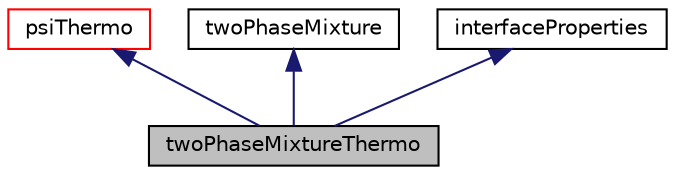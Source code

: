 digraph "twoPhaseMixtureThermo"
{
  bgcolor="transparent";
  edge [fontname="Helvetica",fontsize="10",labelfontname="Helvetica",labelfontsize="10"];
  node [fontname="Helvetica",fontsize="10",shape=record];
  Node1 [label="twoPhaseMixtureThermo",height=0.2,width=0.4,color="black", fillcolor="grey75", style="filled" fontcolor="black"];
  Node2 -> Node1 [dir="back",color="midnightblue",fontsize="10",style="solid",fontname="Helvetica"];
  Node2 [label="psiThermo",height=0.2,width=0.4,color="red",URL="$classFoam_1_1psiThermo.html",tooltip="Basic thermodynamic properties based on compressibility. "];
  Node3 -> Node1 [dir="back",color="midnightblue",fontsize="10",style="solid",fontname="Helvetica"];
  Node3 [label="twoPhaseMixture",height=0.2,width=0.4,color="black",URL="$classFoam_1_1twoPhaseMixture.html",tooltip="A two-phase mixture model. "];
  Node4 -> Node1 [dir="back",color="midnightblue",fontsize="10",style="solid",fontname="Helvetica"];
  Node4 [label="interfaceProperties",height=0.2,width=0.4,color="black",URL="$classFoam_1_1interfaceProperties.html",tooltip="Contains the interface properties. "];
}
